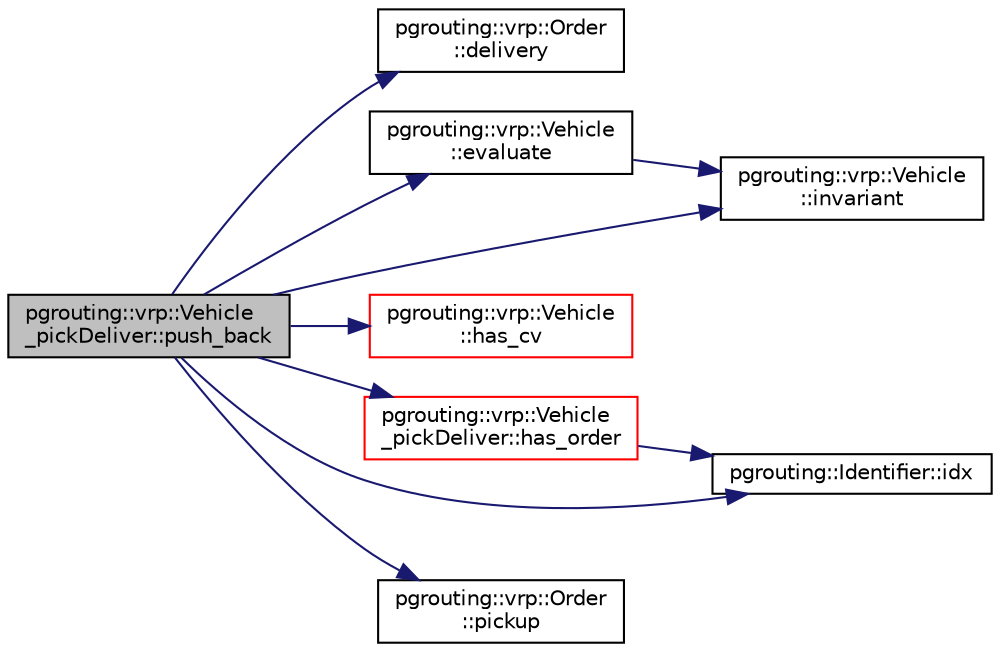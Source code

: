 digraph "pgrouting::vrp::Vehicle_pickDeliver::push_back"
{
  edge [fontname="Helvetica",fontsize="10",labelfontname="Helvetica",labelfontsize="10"];
  node [fontname="Helvetica",fontsize="10",shape=record];
  rankdir="LR";
  Node1014 [label="pgrouting::vrp::Vehicle\l_pickDeliver::push_back",height=0.2,width=0.4,color="black", fillcolor="grey75", style="filled", fontcolor="black"];
  Node1014 -> Node1015 [color="midnightblue",fontsize="10",style="solid",fontname="Helvetica"];
  Node1015 [label="pgrouting::vrp::Order\l::delivery",height=0.2,width=0.4,color="black", fillcolor="white", style="filled",URL="$classpgrouting_1_1vrp_1_1Order.html#a909823e836bd8fb257eede3dc13ba61e",tooltip="The delivery node identifier. "];
  Node1014 -> Node1016 [color="midnightblue",fontsize="10",style="solid",fontname="Helvetica"];
  Node1016 [label="pgrouting::vrp::Vehicle\l::evaluate",height=0.2,width=0.4,color="black", fillcolor="white", style="filled",URL="$classpgrouting_1_1vrp_1_1Vehicle.html#aeec21aba283e23f4bf2a355f4f7c2764",tooltip="@ { "];
  Node1016 -> Node1017 [color="midnightblue",fontsize="10",style="solid",fontname="Helvetica"];
  Node1017 [label="pgrouting::vrp::Vehicle\l::invariant",height=0.2,width=0.4,color="black", fillcolor="white", style="filled",URL="$classpgrouting_1_1vrp_1_1Vehicle.html#a29bf7e33dfb519d7abb8648c2d631d30",tooltip="Invariant The path must: "];
  Node1014 -> Node1018 [color="midnightblue",fontsize="10",style="solid",fontname="Helvetica"];
  Node1018 [label="pgrouting::vrp::Vehicle\l::has_cv",height=0.2,width=0.4,color="red", fillcolor="white", style="filled",URL="$classpgrouting_1_1vrp_1_1Vehicle.html#af5541c03c32d6a81445bc1944ee406d6"];
  Node1014 -> Node1020 [color="midnightblue",fontsize="10",style="solid",fontname="Helvetica"];
  Node1020 [label="pgrouting::vrp::Vehicle\l_pickDeliver::has_order",height=0.2,width=0.4,color="red", fillcolor="white", style="filled",URL="$classpgrouting_1_1vrp_1_1Vehicle__pickDeliver.html#adb870b4b7089194de06de8471eba0767"];
  Node1020 -> Node1022 [color="midnightblue",fontsize="10",style="solid",fontname="Helvetica"];
  Node1022 [label="pgrouting::Identifier::idx",height=0.2,width=0.4,color="black", fillcolor="white", style="filled",URL="$classpgrouting_1_1Identifier.html#ae0a3414bc65c1b67101b3f5944505447"];
  Node1014 -> Node1022 [color="midnightblue",fontsize="10",style="solid",fontname="Helvetica"];
  Node1014 -> Node1017 [color="midnightblue",fontsize="10",style="solid",fontname="Helvetica"];
  Node1014 -> Node1023 [color="midnightblue",fontsize="10",style="solid",fontname="Helvetica"];
  Node1023 [label="pgrouting::vrp::Order\l::pickup",height=0.2,width=0.4,color="black", fillcolor="white", style="filled",URL="$classpgrouting_1_1vrp_1_1Order.html#aabef0d026576976f0e0eddd40171645b",tooltip="The delivery node identifier. "];
}
